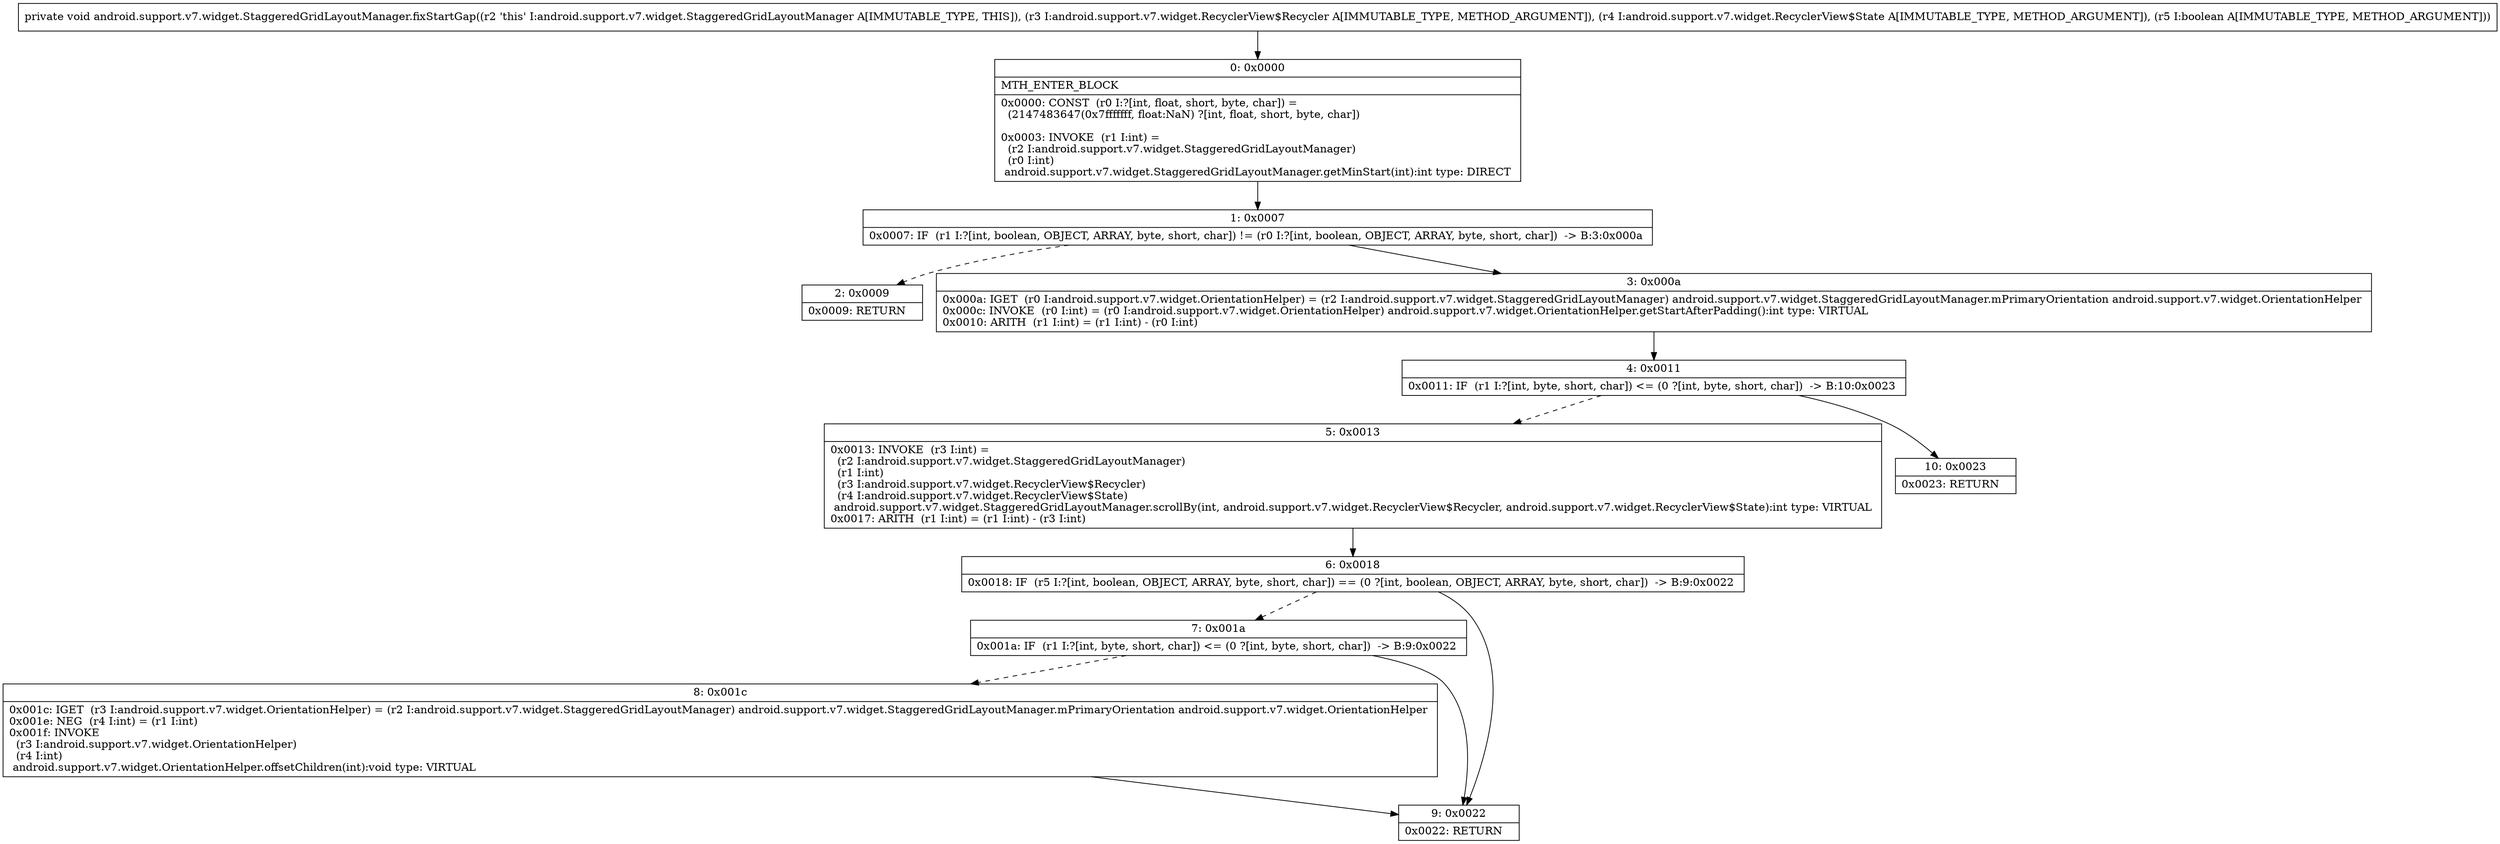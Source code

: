 digraph "CFG forandroid.support.v7.widget.StaggeredGridLayoutManager.fixStartGap(Landroid\/support\/v7\/widget\/RecyclerView$Recycler;Landroid\/support\/v7\/widget\/RecyclerView$State;Z)V" {
Node_0 [shape=record,label="{0\:\ 0x0000|MTH_ENTER_BLOCK\l|0x0000: CONST  (r0 I:?[int, float, short, byte, char]) = \l  (2147483647(0x7fffffff, float:NaN) ?[int, float, short, byte, char])\l \l0x0003: INVOKE  (r1 I:int) = \l  (r2 I:android.support.v7.widget.StaggeredGridLayoutManager)\l  (r0 I:int)\l android.support.v7.widget.StaggeredGridLayoutManager.getMinStart(int):int type: DIRECT \l}"];
Node_1 [shape=record,label="{1\:\ 0x0007|0x0007: IF  (r1 I:?[int, boolean, OBJECT, ARRAY, byte, short, char]) != (r0 I:?[int, boolean, OBJECT, ARRAY, byte, short, char])  \-\> B:3:0x000a \l}"];
Node_2 [shape=record,label="{2\:\ 0x0009|0x0009: RETURN   \l}"];
Node_3 [shape=record,label="{3\:\ 0x000a|0x000a: IGET  (r0 I:android.support.v7.widget.OrientationHelper) = (r2 I:android.support.v7.widget.StaggeredGridLayoutManager) android.support.v7.widget.StaggeredGridLayoutManager.mPrimaryOrientation android.support.v7.widget.OrientationHelper \l0x000c: INVOKE  (r0 I:int) = (r0 I:android.support.v7.widget.OrientationHelper) android.support.v7.widget.OrientationHelper.getStartAfterPadding():int type: VIRTUAL \l0x0010: ARITH  (r1 I:int) = (r1 I:int) \- (r0 I:int) \l}"];
Node_4 [shape=record,label="{4\:\ 0x0011|0x0011: IF  (r1 I:?[int, byte, short, char]) \<= (0 ?[int, byte, short, char])  \-\> B:10:0x0023 \l}"];
Node_5 [shape=record,label="{5\:\ 0x0013|0x0013: INVOKE  (r3 I:int) = \l  (r2 I:android.support.v7.widget.StaggeredGridLayoutManager)\l  (r1 I:int)\l  (r3 I:android.support.v7.widget.RecyclerView$Recycler)\l  (r4 I:android.support.v7.widget.RecyclerView$State)\l android.support.v7.widget.StaggeredGridLayoutManager.scrollBy(int, android.support.v7.widget.RecyclerView$Recycler, android.support.v7.widget.RecyclerView$State):int type: VIRTUAL \l0x0017: ARITH  (r1 I:int) = (r1 I:int) \- (r3 I:int) \l}"];
Node_6 [shape=record,label="{6\:\ 0x0018|0x0018: IF  (r5 I:?[int, boolean, OBJECT, ARRAY, byte, short, char]) == (0 ?[int, boolean, OBJECT, ARRAY, byte, short, char])  \-\> B:9:0x0022 \l}"];
Node_7 [shape=record,label="{7\:\ 0x001a|0x001a: IF  (r1 I:?[int, byte, short, char]) \<= (0 ?[int, byte, short, char])  \-\> B:9:0x0022 \l}"];
Node_8 [shape=record,label="{8\:\ 0x001c|0x001c: IGET  (r3 I:android.support.v7.widget.OrientationHelper) = (r2 I:android.support.v7.widget.StaggeredGridLayoutManager) android.support.v7.widget.StaggeredGridLayoutManager.mPrimaryOrientation android.support.v7.widget.OrientationHelper \l0x001e: NEG  (r4 I:int) = (r1 I:int) \l0x001f: INVOKE  \l  (r3 I:android.support.v7.widget.OrientationHelper)\l  (r4 I:int)\l android.support.v7.widget.OrientationHelper.offsetChildren(int):void type: VIRTUAL \l}"];
Node_9 [shape=record,label="{9\:\ 0x0022|0x0022: RETURN   \l}"];
Node_10 [shape=record,label="{10\:\ 0x0023|0x0023: RETURN   \l}"];
MethodNode[shape=record,label="{private void android.support.v7.widget.StaggeredGridLayoutManager.fixStartGap((r2 'this' I:android.support.v7.widget.StaggeredGridLayoutManager A[IMMUTABLE_TYPE, THIS]), (r3 I:android.support.v7.widget.RecyclerView$Recycler A[IMMUTABLE_TYPE, METHOD_ARGUMENT]), (r4 I:android.support.v7.widget.RecyclerView$State A[IMMUTABLE_TYPE, METHOD_ARGUMENT]), (r5 I:boolean A[IMMUTABLE_TYPE, METHOD_ARGUMENT])) }"];
MethodNode -> Node_0;
Node_0 -> Node_1;
Node_1 -> Node_2[style=dashed];
Node_1 -> Node_3;
Node_3 -> Node_4;
Node_4 -> Node_5[style=dashed];
Node_4 -> Node_10;
Node_5 -> Node_6;
Node_6 -> Node_7[style=dashed];
Node_6 -> Node_9;
Node_7 -> Node_8[style=dashed];
Node_7 -> Node_9;
Node_8 -> Node_9;
}

